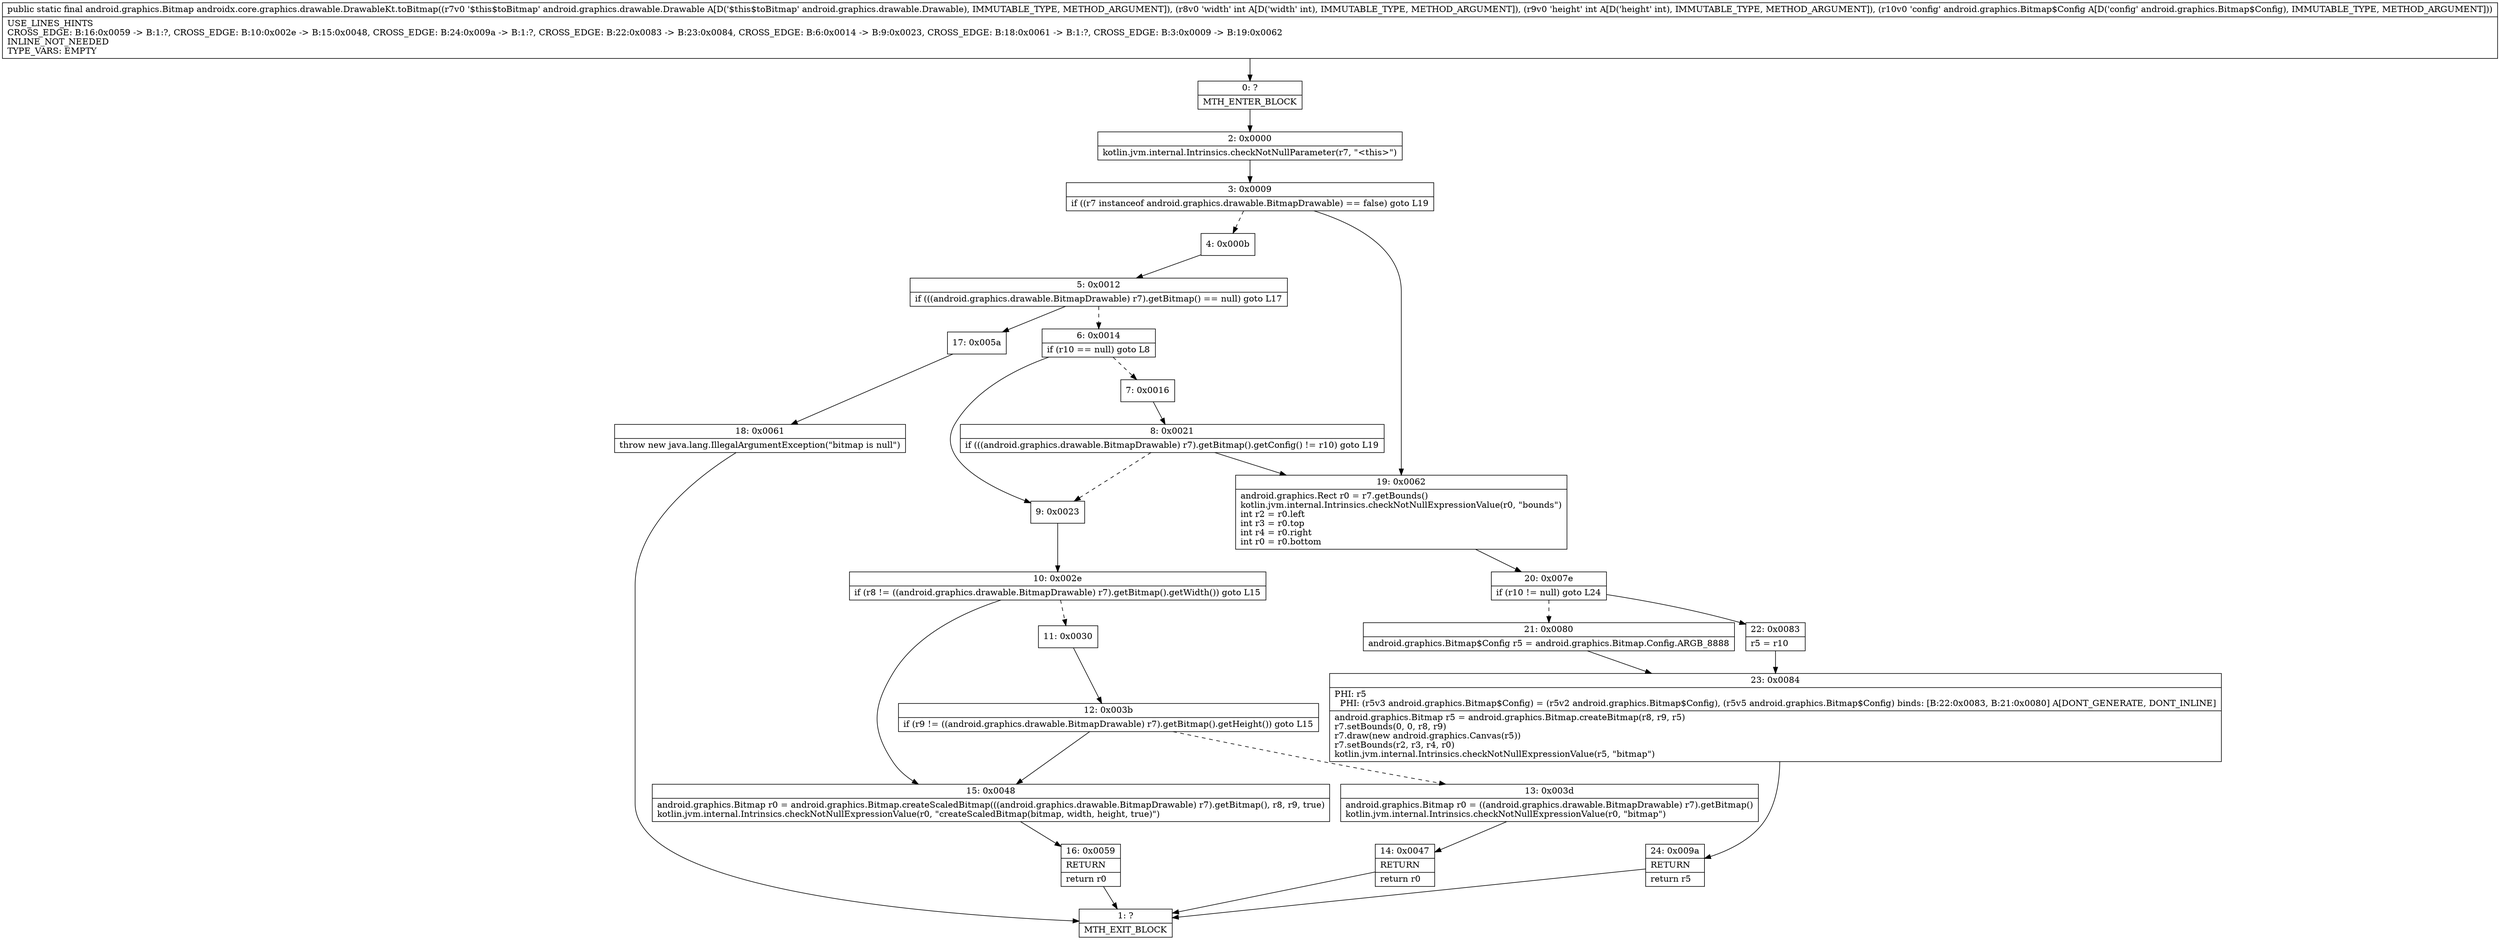 digraph "CFG forandroidx.core.graphics.drawable.DrawableKt.toBitmap(Landroid\/graphics\/drawable\/Drawable;IILandroid\/graphics\/Bitmap$Config;)Landroid\/graphics\/Bitmap;" {
Node_0 [shape=record,label="{0\:\ ?|MTH_ENTER_BLOCK\l}"];
Node_2 [shape=record,label="{2\:\ 0x0000|kotlin.jvm.internal.Intrinsics.checkNotNullParameter(r7, \"\<this\>\")\l}"];
Node_3 [shape=record,label="{3\:\ 0x0009|if ((r7 instanceof android.graphics.drawable.BitmapDrawable) == false) goto L19\l}"];
Node_4 [shape=record,label="{4\:\ 0x000b}"];
Node_5 [shape=record,label="{5\:\ 0x0012|if (((android.graphics.drawable.BitmapDrawable) r7).getBitmap() == null) goto L17\l}"];
Node_6 [shape=record,label="{6\:\ 0x0014|if (r10 == null) goto L8\l}"];
Node_7 [shape=record,label="{7\:\ 0x0016}"];
Node_8 [shape=record,label="{8\:\ 0x0021|if (((android.graphics.drawable.BitmapDrawable) r7).getBitmap().getConfig() != r10) goto L19\l}"];
Node_9 [shape=record,label="{9\:\ 0x0023}"];
Node_10 [shape=record,label="{10\:\ 0x002e|if (r8 != ((android.graphics.drawable.BitmapDrawable) r7).getBitmap().getWidth()) goto L15\l}"];
Node_11 [shape=record,label="{11\:\ 0x0030}"];
Node_12 [shape=record,label="{12\:\ 0x003b|if (r9 != ((android.graphics.drawable.BitmapDrawable) r7).getBitmap().getHeight()) goto L15\l}"];
Node_13 [shape=record,label="{13\:\ 0x003d|android.graphics.Bitmap r0 = ((android.graphics.drawable.BitmapDrawable) r7).getBitmap()\lkotlin.jvm.internal.Intrinsics.checkNotNullExpressionValue(r0, \"bitmap\")\l}"];
Node_14 [shape=record,label="{14\:\ 0x0047|RETURN\l|return r0\l}"];
Node_1 [shape=record,label="{1\:\ ?|MTH_EXIT_BLOCK\l}"];
Node_15 [shape=record,label="{15\:\ 0x0048|android.graphics.Bitmap r0 = android.graphics.Bitmap.createScaledBitmap(((android.graphics.drawable.BitmapDrawable) r7).getBitmap(), r8, r9, true)\lkotlin.jvm.internal.Intrinsics.checkNotNullExpressionValue(r0, \"createScaledBitmap(bitmap, width, height, true)\")\l}"];
Node_16 [shape=record,label="{16\:\ 0x0059|RETURN\l|return r0\l}"];
Node_17 [shape=record,label="{17\:\ 0x005a}"];
Node_18 [shape=record,label="{18\:\ 0x0061|throw new java.lang.IllegalArgumentException(\"bitmap is null\")\l}"];
Node_19 [shape=record,label="{19\:\ 0x0062|android.graphics.Rect r0 = r7.getBounds()\lkotlin.jvm.internal.Intrinsics.checkNotNullExpressionValue(r0, \"bounds\")\lint r2 = r0.left\lint r3 = r0.top\lint r4 = r0.right\lint r0 = r0.bottom\l}"];
Node_20 [shape=record,label="{20\:\ 0x007e|if (r10 != null) goto L24\l}"];
Node_21 [shape=record,label="{21\:\ 0x0080|android.graphics.Bitmap$Config r5 = android.graphics.Bitmap.Config.ARGB_8888\l}"];
Node_23 [shape=record,label="{23\:\ 0x0084|PHI: r5 \l  PHI: (r5v3 android.graphics.Bitmap$Config) = (r5v2 android.graphics.Bitmap$Config), (r5v5 android.graphics.Bitmap$Config) binds: [B:22:0x0083, B:21:0x0080] A[DONT_GENERATE, DONT_INLINE]\l|android.graphics.Bitmap r5 = android.graphics.Bitmap.createBitmap(r8, r9, r5)\lr7.setBounds(0, 0, r8, r9)\lr7.draw(new android.graphics.Canvas(r5))\lr7.setBounds(r2, r3, r4, r0)\lkotlin.jvm.internal.Intrinsics.checkNotNullExpressionValue(r5, \"bitmap\")\l}"];
Node_24 [shape=record,label="{24\:\ 0x009a|RETURN\l|return r5\l}"];
Node_22 [shape=record,label="{22\:\ 0x0083|r5 = r10\l}"];
MethodNode[shape=record,label="{public static final android.graphics.Bitmap androidx.core.graphics.drawable.DrawableKt.toBitmap((r7v0 '$this$toBitmap' android.graphics.drawable.Drawable A[D('$this$toBitmap' android.graphics.drawable.Drawable), IMMUTABLE_TYPE, METHOD_ARGUMENT]), (r8v0 'width' int A[D('width' int), IMMUTABLE_TYPE, METHOD_ARGUMENT]), (r9v0 'height' int A[D('height' int), IMMUTABLE_TYPE, METHOD_ARGUMENT]), (r10v0 'config' android.graphics.Bitmap$Config A[D('config' android.graphics.Bitmap$Config), IMMUTABLE_TYPE, METHOD_ARGUMENT]))  | USE_LINES_HINTS\lCROSS_EDGE: B:16:0x0059 \-\> B:1:?, CROSS_EDGE: B:10:0x002e \-\> B:15:0x0048, CROSS_EDGE: B:24:0x009a \-\> B:1:?, CROSS_EDGE: B:22:0x0083 \-\> B:23:0x0084, CROSS_EDGE: B:6:0x0014 \-\> B:9:0x0023, CROSS_EDGE: B:18:0x0061 \-\> B:1:?, CROSS_EDGE: B:3:0x0009 \-\> B:19:0x0062\lINLINE_NOT_NEEDED\lTYPE_VARS: EMPTY\l}"];
MethodNode -> Node_0;Node_0 -> Node_2;
Node_2 -> Node_3;
Node_3 -> Node_4[style=dashed];
Node_3 -> Node_19;
Node_4 -> Node_5;
Node_5 -> Node_6[style=dashed];
Node_5 -> Node_17;
Node_6 -> Node_7[style=dashed];
Node_6 -> Node_9;
Node_7 -> Node_8;
Node_8 -> Node_9[style=dashed];
Node_8 -> Node_19;
Node_9 -> Node_10;
Node_10 -> Node_11[style=dashed];
Node_10 -> Node_15;
Node_11 -> Node_12;
Node_12 -> Node_13[style=dashed];
Node_12 -> Node_15;
Node_13 -> Node_14;
Node_14 -> Node_1;
Node_15 -> Node_16;
Node_16 -> Node_1;
Node_17 -> Node_18;
Node_18 -> Node_1;
Node_19 -> Node_20;
Node_20 -> Node_21[style=dashed];
Node_20 -> Node_22;
Node_21 -> Node_23;
Node_23 -> Node_24;
Node_24 -> Node_1;
Node_22 -> Node_23;
}

